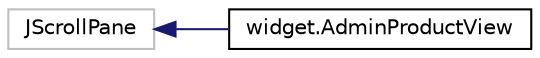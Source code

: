 digraph "Grafico della gerarchia delle classi"
{
  edge [fontname="Helvetica",fontsize="10",labelfontname="Helvetica",labelfontsize="10"];
  node [fontname="Helvetica",fontsize="10",shape=record];
  rankdir="LR";
  Node1 [label="JScrollPane",height=0.2,width=0.4,color="grey75", fillcolor="white", style="filled"];
  Node1 -> Node2 [dir="back",color="midnightblue",fontsize="10",style="solid",fontname="Helvetica"];
  Node2 [label="widget.AdminProductView",height=0.2,width=0.4,color="black", fillcolor="white", style="filled",URL="$classwidget_1_1_admin_product_view.html",tooltip="Classe che implementa la vista della tabella di gestione dei prodotti inserita nell&#39; AdminPanel..."];
}
